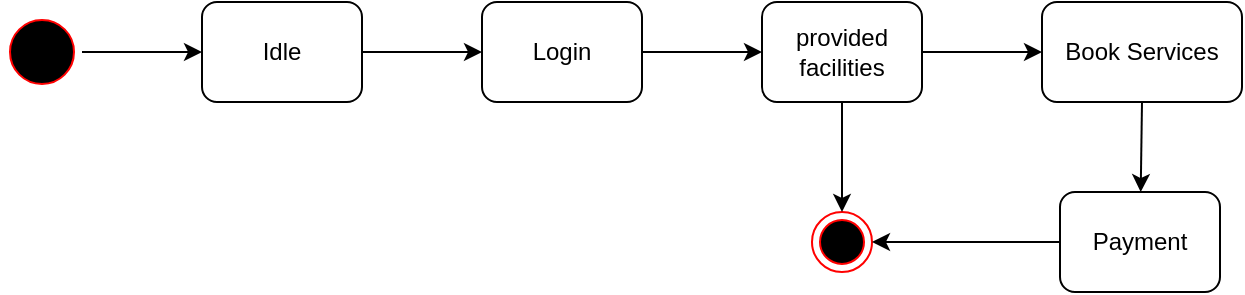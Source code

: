 <mxfile version="21.6.5" type="device">
  <diagram name="Page-1" id="rKl77NLqL7Z8ol-Nsth6">
    <mxGraphModel dx="1446" dy="710" grid="1" gridSize="10" guides="1" tooltips="1" connect="1" arrows="1" fold="1" page="1" pageScale="1" pageWidth="4681" pageHeight="3300" math="0" shadow="0">
      <root>
        <mxCell id="0" />
        <mxCell id="1" parent="0" />
        <mxCell id="q-dsojmFvt0PuBYiWZaj-1" value="" style="ellipse;html=1;shape=startState;fillColor=#000000;strokeColor=#ff0000;" parent="1" vertex="1">
          <mxGeometry x="120" y="160" width="40" height="40" as="geometry" />
        </mxCell>
        <mxCell id="q-dsojmFvt0PuBYiWZaj-3" value="" style="endArrow=classic;html=1;rounded=0;exitX=1;exitY=0.5;exitDx=0;exitDy=0;" parent="1" source="q-dsojmFvt0PuBYiWZaj-1" target="q-dsojmFvt0PuBYiWZaj-4" edge="1">
          <mxGeometry width="50" height="50" relative="1" as="geometry">
            <mxPoint x="170" y="210" as="sourcePoint" />
            <mxPoint x="220" y="160" as="targetPoint" />
          </mxGeometry>
        </mxCell>
        <mxCell id="q-dsojmFvt0PuBYiWZaj-4" value="Idle" style="rounded=1;whiteSpace=wrap;html=1;" parent="1" vertex="1">
          <mxGeometry x="220" y="155" width="80" height="50" as="geometry" />
        </mxCell>
        <mxCell id="q-dsojmFvt0PuBYiWZaj-5" value="" style="endArrow=classic;html=1;rounded=0;exitX=1;exitY=0.5;exitDx=0;exitDy=0;" parent="1" target="q-dsojmFvt0PuBYiWZaj-6" edge="1">
          <mxGeometry width="50" height="50" relative="1" as="geometry">
            <mxPoint x="300" y="180" as="sourcePoint" />
            <mxPoint x="360" y="160" as="targetPoint" />
          </mxGeometry>
        </mxCell>
        <mxCell id="q-dsojmFvt0PuBYiWZaj-6" value="Login" style="rounded=1;whiteSpace=wrap;html=1;" parent="1" vertex="1">
          <mxGeometry x="360" y="155" width="80" height="50" as="geometry" />
        </mxCell>
        <mxCell id="q-dsojmFvt0PuBYiWZaj-7" value="" style="endArrow=classic;html=1;rounded=0;exitX=1;exitY=0.5;exitDx=0;exitDy=0;" parent="1" target="q-dsojmFvt0PuBYiWZaj-8" edge="1">
          <mxGeometry width="50" height="50" relative="1" as="geometry">
            <mxPoint x="440" y="180" as="sourcePoint" />
            <mxPoint x="500" y="160" as="targetPoint" />
          </mxGeometry>
        </mxCell>
        <mxCell id="q-dsojmFvt0PuBYiWZaj-8" value="provided facilities" style="rounded=1;whiteSpace=wrap;html=1;" parent="1" vertex="1">
          <mxGeometry x="500" y="155" width="80" height="50" as="geometry" />
        </mxCell>
        <mxCell id="q-dsojmFvt0PuBYiWZaj-9" value="" style="endArrow=classic;html=1;rounded=0;exitX=1;exitY=0.5;exitDx=0;exitDy=0;" parent="1" target="q-dsojmFvt0PuBYiWZaj-10" edge="1">
          <mxGeometry width="50" height="50" relative="1" as="geometry">
            <mxPoint x="580" y="180" as="sourcePoint" />
            <mxPoint x="640" y="160" as="targetPoint" />
          </mxGeometry>
        </mxCell>
        <mxCell id="q-dsojmFvt0PuBYiWZaj-10" value="Book Services" style="rounded=1;whiteSpace=wrap;html=1;" parent="1" vertex="1">
          <mxGeometry x="640" y="155" width="100" height="50" as="geometry" />
        </mxCell>
        <mxCell id="q-dsojmFvt0PuBYiWZaj-11" value="" style="endArrow=classic;html=1;rounded=0;exitX=0.5;exitY=1;exitDx=0;exitDy=0;" parent="1" source="q-dsojmFvt0PuBYiWZaj-10" target="q-dsojmFvt0PuBYiWZaj-12" edge="1">
          <mxGeometry width="50" height="50" relative="1" as="geometry">
            <mxPoint x="580" y="275" as="sourcePoint" />
            <mxPoint x="640" y="255" as="targetPoint" />
          </mxGeometry>
        </mxCell>
        <mxCell id="q-dsojmFvt0PuBYiWZaj-12" value="Payment" style="rounded=1;whiteSpace=wrap;html=1;" parent="1" vertex="1">
          <mxGeometry x="649" y="250" width="80" height="50" as="geometry" />
        </mxCell>
        <mxCell id="q-dsojmFvt0PuBYiWZaj-13" value="" style="ellipse;html=1;shape=endState;fillColor=#000000;strokeColor=#ff0000;" parent="1" vertex="1">
          <mxGeometry x="525" y="260" width="30" height="30" as="geometry" />
        </mxCell>
        <mxCell id="q-dsojmFvt0PuBYiWZaj-14" value="" style="endArrow=classic;html=1;rounded=0;exitX=0.5;exitY=1;exitDx=0;exitDy=0;" parent="1" source="q-dsojmFvt0PuBYiWZaj-8" target="q-dsojmFvt0PuBYiWZaj-13" edge="1">
          <mxGeometry width="50" height="50" relative="1" as="geometry">
            <mxPoint x="510" y="330" as="sourcePoint" />
            <mxPoint x="560" y="280" as="targetPoint" />
          </mxGeometry>
        </mxCell>
        <mxCell id="q-dsojmFvt0PuBYiWZaj-15" value="" style="endArrow=classic;html=1;rounded=0;exitX=0;exitY=0.5;exitDx=0;exitDy=0;" parent="1" source="q-dsojmFvt0PuBYiWZaj-12" target="q-dsojmFvt0PuBYiWZaj-13" edge="1">
          <mxGeometry width="50" height="50" relative="1" as="geometry">
            <mxPoint x="510" y="330" as="sourcePoint" />
            <mxPoint x="560" y="280" as="targetPoint" />
          </mxGeometry>
        </mxCell>
      </root>
    </mxGraphModel>
  </diagram>
</mxfile>
